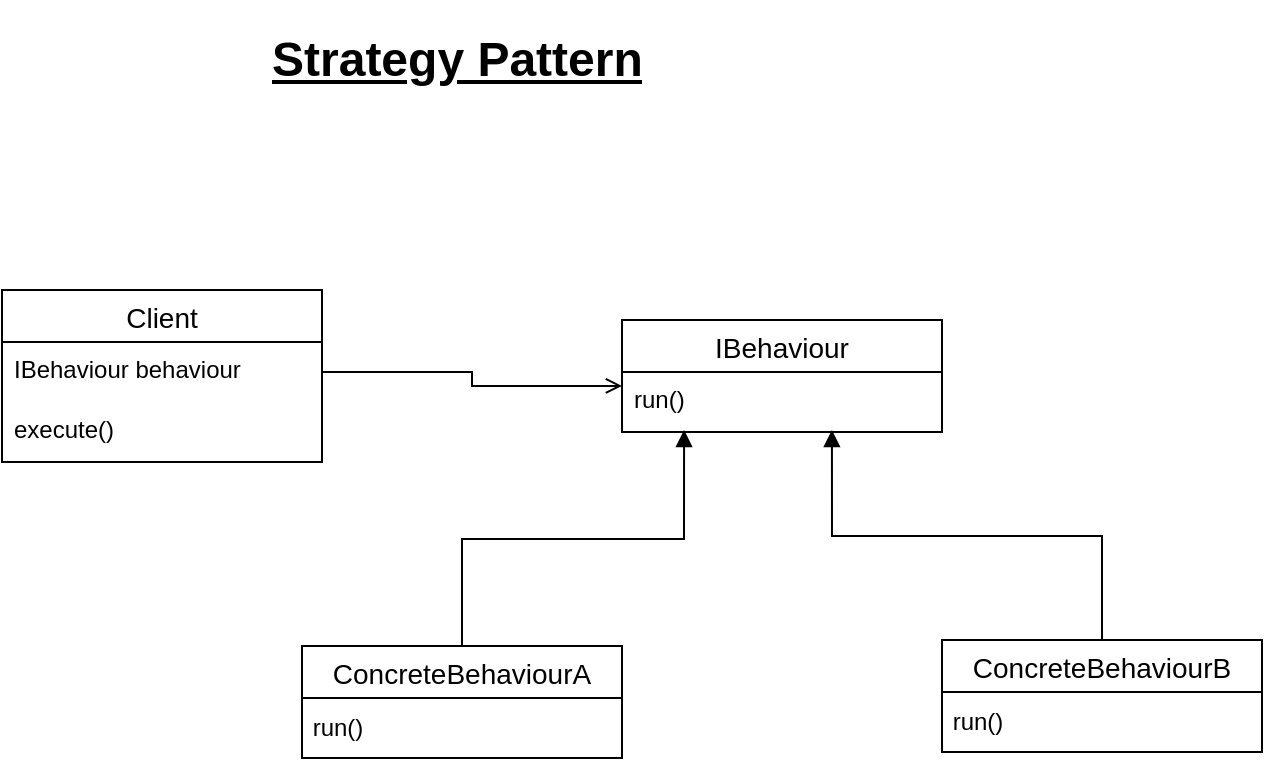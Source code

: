 <mxfile version="20.8.23" type="device"><diagram id="R2lEEEUBdFMjLlhIrx00" name="Page-1"><mxGraphModel dx="954" dy="552" grid="1" gridSize="10" guides="1" tooltips="1" connect="1" arrows="1" fold="1" page="1" pageScale="1" pageWidth="850" pageHeight="1100" math="0" shadow="0" extFonts="Permanent Marker^https://fonts.googleapis.com/css?family=Permanent+Marker"><root><mxCell id="0"/><mxCell id="1" parent="0"/><mxCell id="dhoiMnjj2shDjCe51zm4-1" value="IBehaviour" style="swimlane;fontStyle=0;childLayout=stackLayout;horizontal=1;startSize=26;horizontalStack=0;resizeParent=1;resizeParentMax=0;resizeLast=0;collapsible=1;marginBottom=0;align=center;fontSize=14;" parent="1" vertex="1"><mxGeometry x="500" y="190" width="160" height="56" as="geometry"/></mxCell><mxCell id="dhoiMnjj2shDjCe51zm4-2" value="run()" style="text;strokeColor=none;fillColor=none;spacingLeft=4;spacingRight=4;overflow=hidden;rotatable=0;points=[[0,0.5],[1,0.5]];portConstraint=eastwest;fontSize=12;" parent="dhoiMnjj2shDjCe51zm4-1" vertex="1"><mxGeometry y="26" width="160" height="30" as="geometry"/></mxCell><mxCell id="dhoiMnjj2shDjCe51zm4-16" style="edgeStyle=orthogonalEdgeStyle;rounded=0;orthogonalLoop=1;jettySize=auto;html=1;exitX=0.5;exitY=0;exitDx=0;exitDy=0;entryX=0.656;entryY=0.967;entryDx=0;entryDy=0;entryPerimeter=0;endArrow=block;endFill=1;" parent="1" source="dhoiMnjj2shDjCe51zm4-6" target="dhoiMnjj2shDjCe51zm4-2" edge="1"><mxGeometry relative="1" as="geometry"/></mxCell><mxCell id="dhoiMnjj2shDjCe51zm4-6" value="ConcreteBehaviourB" style="swimlane;fontStyle=0;childLayout=stackLayout;horizontal=1;startSize=26;horizontalStack=0;resizeParent=1;resizeParentMax=0;resizeLast=0;collapsible=1;marginBottom=0;align=center;fontSize=14;" parent="1" vertex="1"><mxGeometry x="660" y="350" width="160" height="56" as="geometry"/></mxCell><mxCell id="dhoiMnjj2shDjCe51zm4-18" value="&amp;nbsp;run()" style="text;html=1;align=left;verticalAlign=middle;resizable=0;points=[];autosize=1;strokeColor=none;fillColor=none;" parent="dhoiMnjj2shDjCe51zm4-6" vertex="1"><mxGeometry y="26" width="160" height="30" as="geometry"/></mxCell><mxCell id="dhoiMnjj2shDjCe51zm4-15" style="edgeStyle=orthogonalEdgeStyle;rounded=0;orthogonalLoop=1;jettySize=auto;html=1;exitX=0.5;exitY=0;exitDx=0;exitDy=0;entryX=0.194;entryY=0.967;entryDx=0;entryDy=0;entryPerimeter=0;strokeColor=default;endArrow=block;endFill=1;" parent="1" source="dhoiMnjj2shDjCe51zm4-10" target="dhoiMnjj2shDjCe51zm4-2" edge="1"><mxGeometry relative="1" as="geometry"/></mxCell><mxCell id="dhoiMnjj2shDjCe51zm4-10" value="ConcreteBehaviourA" style="swimlane;fontStyle=0;childLayout=stackLayout;horizontal=1;startSize=26;horizontalStack=0;resizeParent=1;resizeParentMax=0;resizeLast=0;collapsible=1;marginBottom=0;align=center;fontSize=14;" parent="1" vertex="1"><mxGeometry x="340" y="353" width="160" height="56" as="geometry"/></mxCell><mxCell id="dhoiMnjj2shDjCe51zm4-17" value="&amp;nbsp;run()" style="text;html=1;align=left;verticalAlign=middle;resizable=0;points=[];autosize=1;strokeColor=none;fillColor=none;" parent="dhoiMnjj2shDjCe51zm4-10" vertex="1"><mxGeometry y="26" width="160" height="30" as="geometry"/></mxCell><mxCell id="dhoiMnjj2shDjCe51zm4-19" value="Client" style="swimlane;fontStyle=0;childLayout=stackLayout;horizontal=1;startSize=26;horizontalStack=0;resizeParent=1;resizeParentMax=0;resizeLast=0;collapsible=1;marginBottom=0;align=center;fontSize=14;" parent="1" vertex="1"><mxGeometry x="190" y="175" width="160" height="86" as="geometry"/></mxCell><mxCell id="dhoiMnjj2shDjCe51zm4-20" value="IBehaviour behaviour" style="text;strokeColor=none;fillColor=none;spacingLeft=4;spacingRight=4;overflow=hidden;rotatable=0;points=[[0,0.5],[1,0.5]];portConstraint=eastwest;fontSize=12;" parent="dhoiMnjj2shDjCe51zm4-19" vertex="1"><mxGeometry y="26" width="160" height="30" as="geometry"/></mxCell><mxCell id="dhoiMnjj2shDjCe51zm4-21" value="execute()" style="text;strokeColor=none;fillColor=none;spacingLeft=4;spacingRight=4;overflow=hidden;rotatable=0;points=[[0,0.5],[1,0.5]];portConstraint=eastwest;fontSize=12;" parent="dhoiMnjj2shDjCe51zm4-19" vertex="1"><mxGeometry y="56" width="160" height="30" as="geometry"/></mxCell><mxCell id="dhoiMnjj2shDjCe51zm4-25" style="edgeStyle=orthogonalEdgeStyle;rounded=0;orthogonalLoop=1;jettySize=auto;html=1;exitX=1;exitY=0.5;exitDx=0;exitDy=0;entryX=0;entryY=0.233;entryDx=0;entryDy=0;entryPerimeter=0;endArrow=open;strokeWidth=1;shadow=0;endFill=0;" parent="1" source="dhoiMnjj2shDjCe51zm4-20" target="dhoiMnjj2shDjCe51zm4-2" edge="1"><mxGeometry relative="1" as="geometry"/></mxCell><mxCell id="dhoiMnjj2shDjCe51zm4-26" value="&lt;h1&gt;Strategy Pattern&lt;/h1&gt;" style="text;html=1;strokeColor=none;fillColor=none;spacing=5;spacingTop=-20;whiteSpace=wrap;overflow=hidden;rounded=0;fontStyle=4" parent="1" vertex="1"><mxGeometry x="320" y="40" width="260" height="110" as="geometry"/></mxCell></root></mxGraphModel></diagram></mxfile>